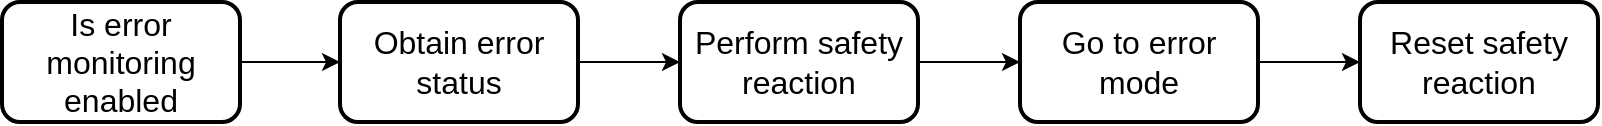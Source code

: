<mxfile version="10.6.6" type="github"><diagram id="OkRJnq3ifSg4Vy38HYPf" name="Page-1"><mxGraphModel dx="994" dy="435" grid="1" gridSize="10" guides="1" tooltips="1" connect="1" arrows="1" fold="1" page="1" pageScale="1" pageWidth="850" pageHeight="1100" math="0" shadow="0"><root><mxCell id="0"/><mxCell id="1" parent="0"/><mxCell id="Dv-rsenolfafaTlFk_GD-6" style="edgeStyle=orthogonalEdgeStyle;rounded=0;orthogonalLoop=1;jettySize=auto;html=1;exitX=1;exitY=0.5;exitDx=0;exitDy=0;entryX=0;entryY=0.5;entryDx=0;entryDy=0;" parent="1" source="Dv-rsenolfafaTlFk_GD-1" target="2i-coi-wO8t4Al7RP15E-1" edge="1"><mxGeometry relative="1" as="geometry"><mxPoint x="206" y="210" as="targetPoint"/></mxGeometry></mxCell><mxCell id="Dv-rsenolfafaTlFk_GD-1" value="&lt;font style=&quot;font-size: 16px&quot;&gt;Is error monitoring enabled&lt;br&gt;&lt;/font&gt;" style="rounded=1;whiteSpace=wrap;html=1;strokeWidth=2;" parent="1" vertex="1"><mxGeometry x="31" y="180" width="119" height="60" as="geometry"/></mxCell><mxCell id="Dv-rsenolfafaTlFk_GD-7" style="edgeStyle=orthogonalEdgeStyle;rounded=0;orthogonalLoop=1;jettySize=auto;html=1;exitX=1;exitY=0.5;exitDx=0;exitDy=0;" parent="1" edge="1"><mxGeometry relative="1" as="geometry"><mxPoint x="320" y="210" as="sourcePoint"/><mxPoint x="381" y="210" as="targetPoint"/></mxGeometry></mxCell><mxCell id="Dv-rsenolfafaTlFk_GD-8" style="edgeStyle=orthogonalEdgeStyle;rounded=0;orthogonalLoop=1;jettySize=auto;html=1;exitX=1;exitY=0.5;exitDx=0;exitDy=0;entryX=0;entryY=0.5;entryDx=0;entryDy=0;" parent="1" source="2i-coi-wO8t4Al7RP15E-3" target="2i-coi-wO8t4Al7RP15E-4" edge="1"><mxGeometry relative="1" as="geometry"><mxPoint x="521" y="210" as="sourcePoint"/><mxPoint x="556" y="210" as="targetPoint"/></mxGeometry></mxCell><mxCell id="a0aybabA0z0H5ty2ddkK-4" style="edgeStyle=orthogonalEdgeStyle;rounded=0;orthogonalLoop=1;jettySize=auto;html=1;exitX=1;exitY=0.5;exitDx=0;exitDy=0;entryX=0;entryY=0.5;entryDx=0;entryDy=0;" parent="1" source="2i-coi-wO8t4Al7RP15E-4" target="2i-coi-wO8t4Al7RP15E-5" edge="1"><mxGeometry relative="1" as="geometry"><mxPoint x="626" y="240" as="sourcePoint"/><mxPoint x="685" y="290" as="targetPoint"/></mxGeometry></mxCell><mxCell id="2i-coi-wO8t4Al7RP15E-2" value="" style="edgeStyle=orthogonalEdgeStyle;rounded=0;orthogonalLoop=1;jettySize=auto;html=1;exitX=1;exitY=0.5;exitDx=0;exitDy=0;entryX=0;entryY=0.5;entryDx=0;entryDy=0;" edge="1" parent="1" source="2i-coi-wO8t4Al7RP15E-1" target="2i-coi-wO8t4Al7RP15E-3"><mxGeometry relative="1" as="geometry"><mxPoint x="381" y="210" as="targetPoint"/></mxGeometry></mxCell><mxCell id="2i-coi-wO8t4Al7RP15E-1" value="&lt;font style=&quot;font-size: 16px&quot;&gt;Obtain error status&lt;br&gt;&lt;/font&gt;" style="rounded=1;whiteSpace=wrap;html=1;strokeWidth=2;" vertex="1" parent="1"><mxGeometry x="200" y="180" width="119" height="60" as="geometry"/></mxCell><mxCell id="2i-coi-wO8t4Al7RP15E-3" value="&lt;font style=&quot;font-size: 16px&quot;&gt;Perform safety reaction&lt;br&gt;&lt;/font&gt;" style="rounded=1;whiteSpace=wrap;html=1;strokeWidth=2;" vertex="1" parent="1"><mxGeometry x="370" y="180" width="119" height="60" as="geometry"/></mxCell><mxCell id="2i-coi-wO8t4Al7RP15E-4" value="&lt;font style=&quot;font-size: 16px&quot;&gt;Go to error mode&lt;br&gt;&lt;/font&gt;" style="rounded=1;whiteSpace=wrap;html=1;strokeWidth=2;" vertex="1" parent="1"><mxGeometry x="540" y="180" width="119" height="60" as="geometry"/></mxCell><mxCell id="2i-coi-wO8t4Al7RP15E-5" value="&lt;font style=&quot;font-size: 16px&quot;&gt;Reset safety reaction&lt;br&gt;&lt;/font&gt;" style="rounded=1;whiteSpace=wrap;html=1;strokeWidth=2;" vertex="1" parent="1"><mxGeometry x="710" y="180" width="119" height="60" as="geometry"/></mxCell></root></mxGraphModel></diagram></mxfile>